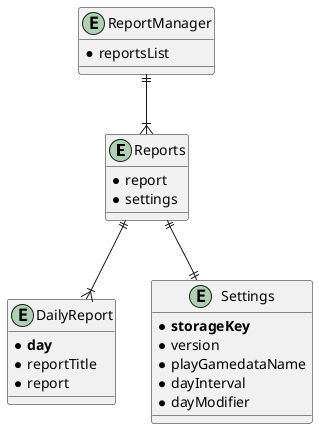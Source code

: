 @startuml ER
entity Reports{
  * report
  * settings
}

entity DailyReport{
  * **day**
  * reportTitle
  * report
}

entity Settings{
  * **storageKey**
  * version
  * playGamedataName
  * dayInterval
  * dayModifier
}
Reports ||--|{ DailyReport
Reports ||--|| Settings
entity ReportManager{
  * reportsList
}
ReportManager ||--|{ Reports

@enduml
